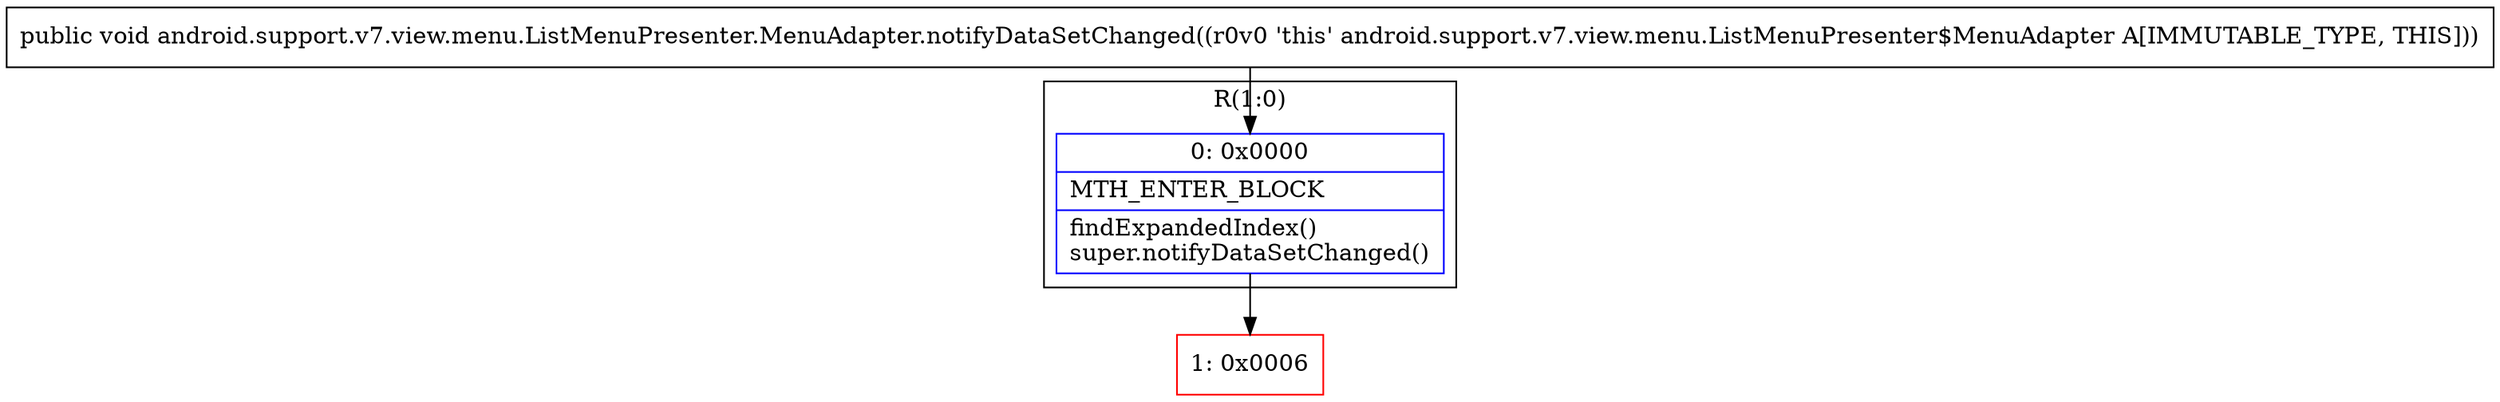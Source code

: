 digraph "CFG forandroid.support.v7.view.menu.ListMenuPresenter.MenuAdapter.notifyDataSetChanged()V" {
subgraph cluster_Region_1465185679 {
label = "R(1:0)";
node [shape=record,color=blue];
Node_0 [shape=record,label="{0\:\ 0x0000|MTH_ENTER_BLOCK\l|findExpandedIndex()\lsuper.notifyDataSetChanged()\l}"];
}
Node_1 [shape=record,color=red,label="{1\:\ 0x0006}"];
MethodNode[shape=record,label="{public void android.support.v7.view.menu.ListMenuPresenter.MenuAdapter.notifyDataSetChanged((r0v0 'this' android.support.v7.view.menu.ListMenuPresenter$MenuAdapter A[IMMUTABLE_TYPE, THIS])) }"];
MethodNode -> Node_0;
Node_0 -> Node_1;
}

